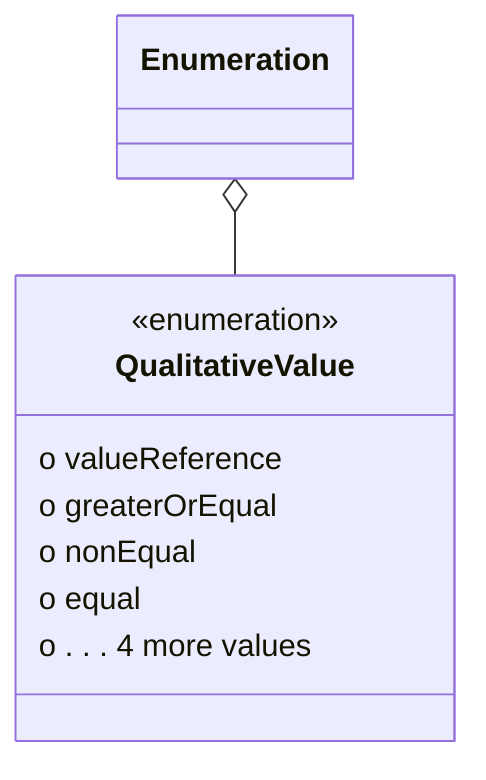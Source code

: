 classDiagram
Enumeration o-- QualitativeValue
  class QualitativeValue {
<<enumeration>>
  o valueReference
  o greaterOrEqual
  o nonEqual
  o equal
  o . . . 4 more values
}